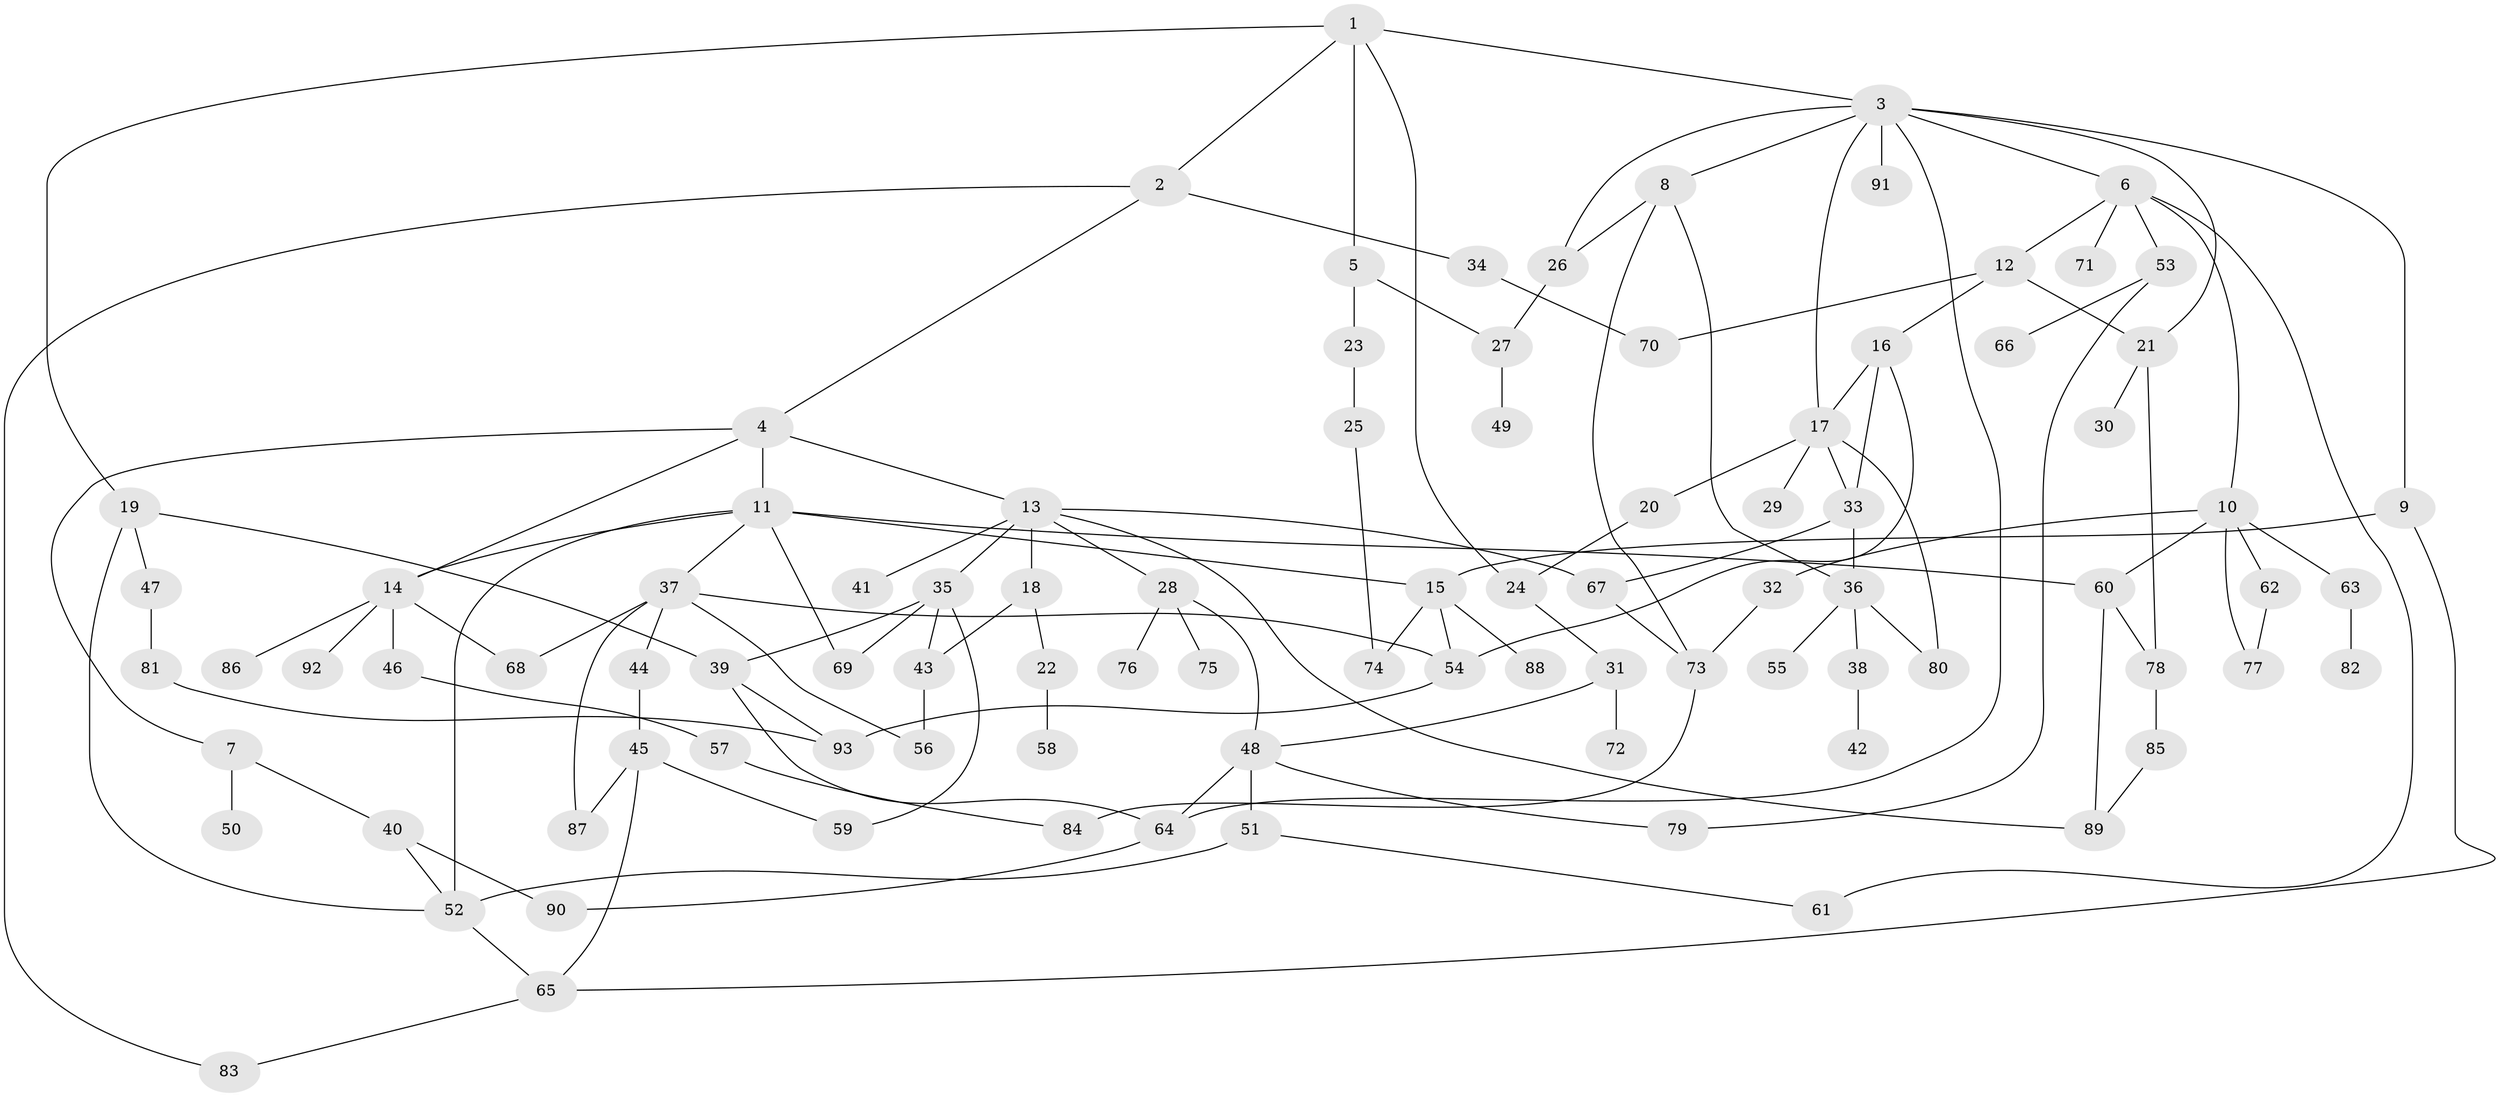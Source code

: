 // coarse degree distribution, {5: 0.12727272727272726, 4: 0.09090909090909091, 8: 0.03636363636363636, 3: 0.21818181818181817, 12: 0.01818181818181818, 6: 0.01818181818181818, 7: 0.01818181818181818, 9: 0.01818181818181818, 2: 0.2, 1: 0.23636363636363636, 10: 0.01818181818181818}
// Generated by graph-tools (version 1.1) at 2025/17/03/04/25 18:17:10]
// undirected, 93 vertices, 136 edges
graph export_dot {
graph [start="1"]
  node [color=gray90,style=filled];
  1;
  2;
  3;
  4;
  5;
  6;
  7;
  8;
  9;
  10;
  11;
  12;
  13;
  14;
  15;
  16;
  17;
  18;
  19;
  20;
  21;
  22;
  23;
  24;
  25;
  26;
  27;
  28;
  29;
  30;
  31;
  32;
  33;
  34;
  35;
  36;
  37;
  38;
  39;
  40;
  41;
  42;
  43;
  44;
  45;
  46;
  47;
  48;
  49;
  50;
  51;
  52;
  53;
  54;
  55;
  56;
  57;
  58;
  59;
  60;
  61;
  62;
  63;
  64;
  65;
  66;
  67;
  68;
  69;
  70;
  71;
  72;
  73;
  74;
  75;
  76;
  77;
  78;
  79;
  80;
  81;
  82;
  83;
  84;
  85;
  86;
  87;
  88;
  89;
  90;
  91;
  92;
  93;
  1 -- 2;
  1 -- 3;
  1 -- 5;
  1 -- 19;
  1 -- 24;
  2 -- 4;
  2 -- 34;
  2 -- 83;
  3 -- 6;
  3 -- 8;
  3 -- 9;
  3 -- 26;
  3 -- 64;
  3 -- 91;
  3 -- 21;
  3 -- 17;
  4 -- 7;
  4 -- 11;
  4 -- 13;
  4 -- 14;
  5 -- 23;
  5 -- 27;
  6 -- 10;
  6 -- 12;
  6 -- 53;
  6 -- 71;
  6 -- 61;
  7 -- 40;
  7 -- 50;
  8 -- 36;
  8 -- 26;
  8 -- 73;
  9 -- 15;
  9 -- 65;
  10 -- 32;
  10 -- 60;
  10 -- 62;
  10 -- 63;
  10 -- 77;
  11 -- 14;
  11 -- 37;
  11 -- 69;
  11 -- 52;
  11 -- 60;
  11 -- 15;
  12 -- 16;
  12 -- 21;
  12 -- 70;
  13 -- 18;
  13 -- 28;
  13 -- 35;
  13 -- 41;
  13 -- 89;
  13 -- 67;
  14 -- 46;
  14 -- 86;
  14 -- 92;
  14 -- 68;
  15 -- 88;
  15 -- 54;
  15 -- 74;
  16 -- 17;
  16 -- 54;
  16 -- 33;
  17 -- 20;
  17 -- 29;
  17 -- 33;
  17 -- 80;
  18 -- 22;
  18 -- 43;
  19 -- 39;
  19 -- 47;
  19 -- 52;
  20 -- 24;
  21 -- 30;
  21 -- 78;
  22 -- 58;
  23 -- 25;
  24 -- 31;
  25 -- 74;
  26 -- 27;
  27 -- 49;
  28 -- 48;
  28 -- 75;
  28 -- 76;
  31 -- 72;
  31 -- 48;
  32 -- 73;
  33 -- 67;
  33 -- 36;
  34 -- 70;
  35 -- 43;
  35 -- 59;
  35 -- 39;
  35 -- 69;
  36 -- 38;
  36 -- 55;
  36 -- 80;
  37 -- 44;
  37 -- 54;
  37 -- 56;
  37 -- 68;
  37 -- 87;
  38 -- 42;
  39 -- 64;
  39 -- 93;
  40 -- 90;
  40 -- 52;
  43 -- 56;
  44 -- 45;
  45 -- 59;
  45 -- 87;
  45 -- 65;
  46 -- 57;
  47 -- 81;
  48 -- 51;
  48 -- 64;
  48 -- 79;
  51 -- 52;
  51 -- 61;
  52 -- 65;
  53 -- 66;
  53 -- 79;
  54 -- 93;
  57 -- 84;
  60 -- 89;
  60 -- 78;
  62 -- 77;
  63 -- 82;
  64 -- 90;
  65 -- 83;
  67 -- 73;
  73 -- 84;
  78 -- 85;
  81 -- 93;
  85 -- 89;
}
